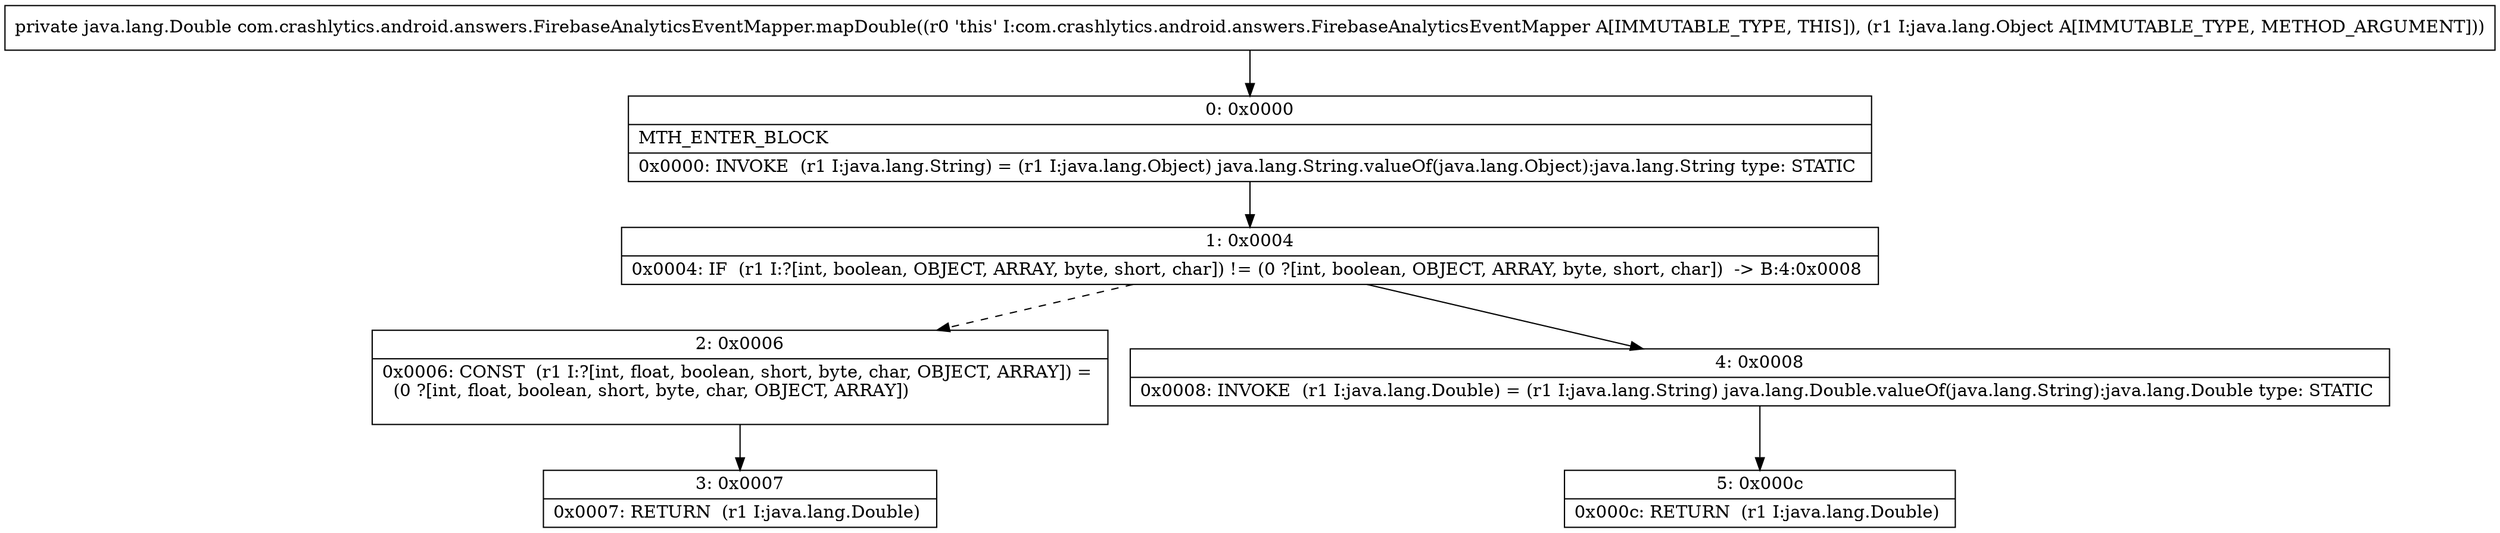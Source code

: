 digraph "CFG forcom.crashlytics.android.answers.FirebaseAnalyticsEventMapper.mapDouble(Ljava\/lang\/Object;)Ljava\/lang\/Double;" {
Node_0 [shape=record,label="{0\:\ 0x0000|MTH_ENTER_BLOCK\l|0x0000: INVOKE  (r1 I:java.lang.String) = (r1 I:java.lang.Object) java.lang.String.valueOf(java.lang.Object):java.lang.String type: STATIC \l}"];
Node_1 [shape=record,label="{1\:\ 0x0004|0x0004: IF  (r1 I:?[int, boolean, OBJECT, ARRAY, byte, short, char]) != (0 ?[int, boolean, OBJECT, ARRAY, byte, short, char])  \-\> B:4:0x0008 \l}"];
Node_2 [shape=record,label="{2\:\ 0x0006|0x0006: CONST  (r1 I:?[int, float, boolean, short, byte, char, OBJECT, ARRAY]) = \l  (0 ?[int, float, boolean, short, byte, char, OBJECT, ARRAY])\l \l}"];
Node_3 [shape=record,label="{3\:\ 0x0007|0x0007: RETURN  (r1 I:java.lang.Double) \l}"];
Node_4 [shape=record,label="{4\:\ 0x0008|0x0008: INVOKE  (r1 I:java.lang.Double) = (r1 I:java.lang.String) java.lang.Double.valueOf(java.lang.String):java.lang.Double type: STATIC \l}"];
Node_5 [shape=record,label="{5\:\ 0x000c|0x000c: RETURN  (r1 I:java.lang.Double) \l}"];
MethodNode[shape=record,label="{private java.lang.Double com.crashlytics.android.answers.FirebaseAnalyticsEventMapper.mapDouble((r0 'this' I:com.crashlytics.android.answers.FirebaseAnalyticsEventMapper A[IMMUTABLE_TYPE, THIS]), (r1 I:java.lang.Object A[IMMUTABLE_TYPE, METHOD_ARGUMENT])) }"];
MethodNode -> Node_0;
Node_0 -> Node_1;
Node_1 -> Node_2[style=dashed];
Node_1 -> Node_4;
Node_2 -> Node_3;
Node_4 -> Node_5;
}


